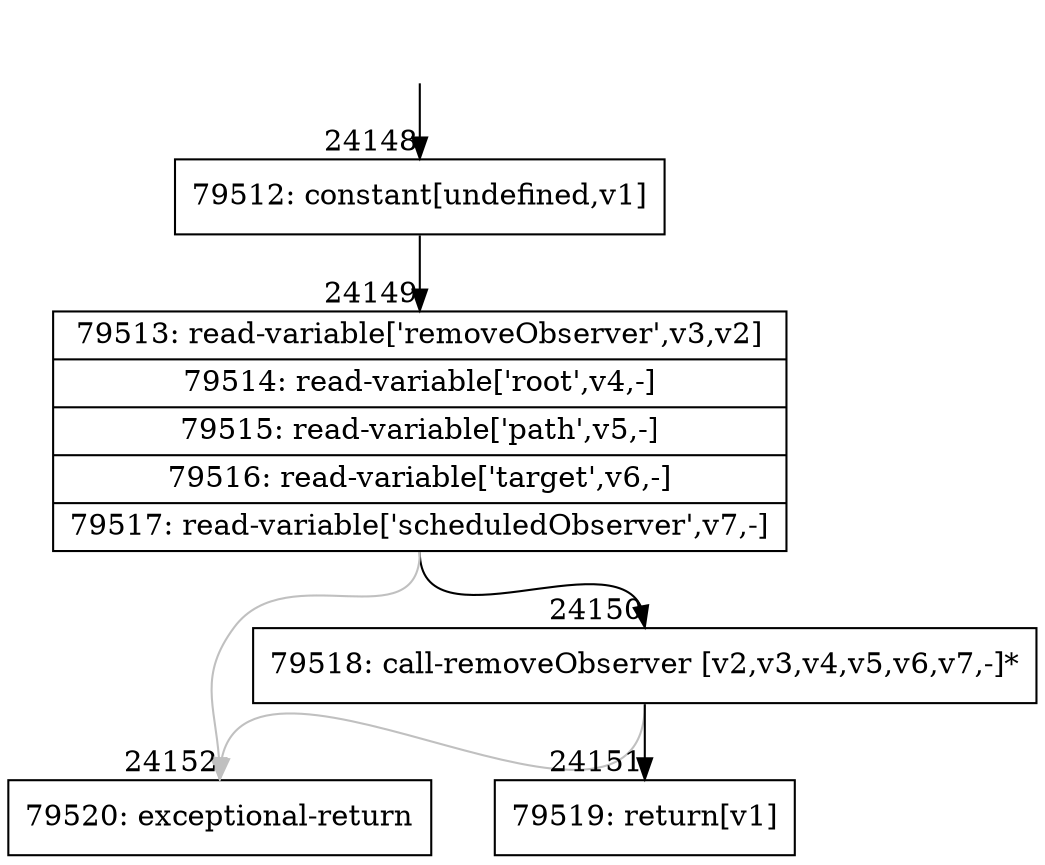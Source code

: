 digraph {
rankdir="TD"
BB_entry2115[shape=none,label=""];
BB_entry2115 -> BB24148 [tailport=s, headport=n, headlabel="    24148"]
BB24148 [shape=record label="{79512: constant[undefined,v1]}" ] 
BB24148 -> BB24149 [tailport=s, headport=n, headlabel="      24149"]
BB24149 [shape=record label="{79513: read-variable['removeObserver',v3,v2]|79514: read-variable['root',v4,-]|79515: read-variable['path',v5,-]|79516: read-variable['target',v6,-]|79517: read-variable['scheduledObserver',v7,-]}" ] 
BB24149 -> BB24150 [tailport=s, headport=n, headlabel="      24150"]
BB24149 -> BB24152 [tailport=s, headport=n, color=gray, headlabel="      24152"]
BB24150 [shape=record label="{79518: call-removeObserver [v2,v3,v4,v5,v6,v7,-]*}" ] 
BB24150 -> BB24151 [tailport=s, headport=n, headlabel="      24151"]
BB24150 -> BB24152 [tailport=s, headport=n, color=gray]
BB24151 [shape=record label="{79519: return[v1]}" ] 
BB24152 [shape=record label="{79520: exceptional-return}" ] 
//#$~ 45652
}
